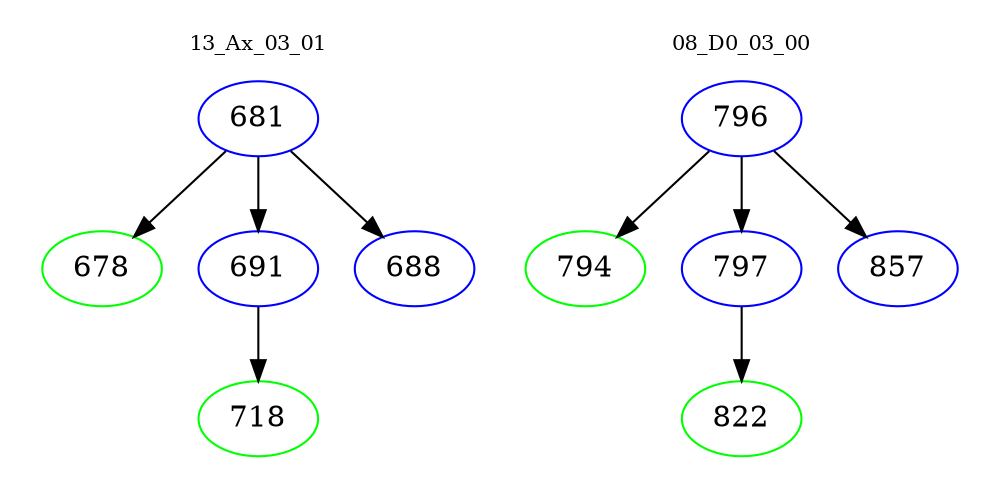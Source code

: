 digraph{
subgraph cluster_0 {
color = white
label = "13_Ax_03_01";
fontsize=10;
T0_681 [label="681", color="blue"]
T0_681 -> T0_678 [color="black"]
T0_678 [label="678", color="green"]
T0_681 -> T0_691 [color="black"]
T0_691 [label="691", color="blue"]
T0_691 -> T0_718 [color="black"]
T0_718 [label="718", color="green"]
T0_681 -> T0_688 [color="black"]
T0_688 [label="688", color="blue"]
}
subgraph cluster_1 {
color = white
label = "08_D0_03_00";
fontsize=10;
T1_796 [label="796", color="blue"]
T1_796 -> T1_794 [color="black"]
T1_794 [label="794", color="green"]
T1_796 -> T1_797 [color="black"]
T1_797 [label="797", color="blue"]
T1_797 -> T1_822 [color="black"]
T1_822 [label="822", color="green"]
T1_796 -> T1_857 [color="black"]
T1_857 [label="857", color="blue"]
}
}
